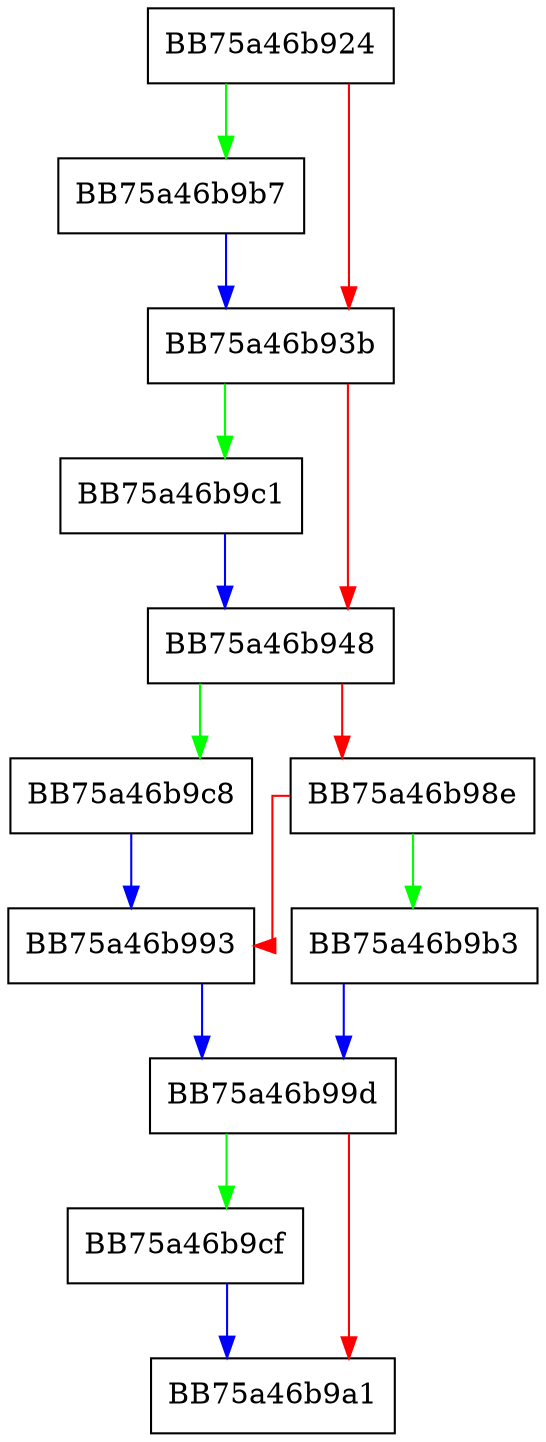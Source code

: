 digraph GetIndex {
  node [shape="box"];
  graph [splines=ortho];
  BB75a46b924 -> BB75a46b9b7 [color="green"];
  BB75a46b924 -> BB75a46b93b [color="red"];
  BB75a46b93b -> BB75a46b9c1 [color="green"];
  BB75a46b93b -> BB75a46b948 [color="red"];
  BB75a46b948 -> BB75a46b9c8 [color="green"];
  BB75a46b948 -> BB75a46b98e [color="red"];
  BB75a46b98e -> BB75a46b9b3 [color="green"];
  BB75a46b98e -> BB75a46b993 [color="red"];
  BB75a46b993 -> BB75a46b99d [color="blue"];
  BB75a46b99d -> BB75a46b9cf [color="green"];
  BB75a46b99d -> BB75a46b9a1 [color="red"];
  BB75a46b9b3 -> BB75a46b99d [color="blue"];
  BB75a46b9b7 -> BB75a46b93b [color="blue"];
  BB75a46b9c1 -> BB75a46b948 [color="blue"];
  BB75a46b9c8 -> BB75a46b993 [color="blue"];
  BB75a46b9cf -> BB75a46b9a1 [color="blue"];
}